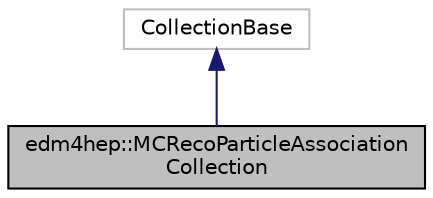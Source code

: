 digraph "edm4hep::MCRecoParticleAssociationCollection"
{
 // LATEX_PDF_SIZE
  edge [fontname="Helvetica",fontsize="10",labelfontname="Helvetica",labelfontsize="10"];
  node [fontname="Helvetica",fontsize="10",shape=record];
  Node1 [label="edm4hep::MCRecoParticleAssociation\lCollection",height=0.2,width=0.4,color="black", fillcolor="grey75", style="filled", fontcolor="black",tooltip="A Collection is identified by an ID."];
  Node2 -> Node1 [dir="back",color="midnightblue",fontsize="10",style="solid",fontname="Helvetica"];
  Node2 [label="CollectionBase",height=0.2,width=0.4,color="grey75", fillcolor="white", style="filled",tooltip=" "];
}
